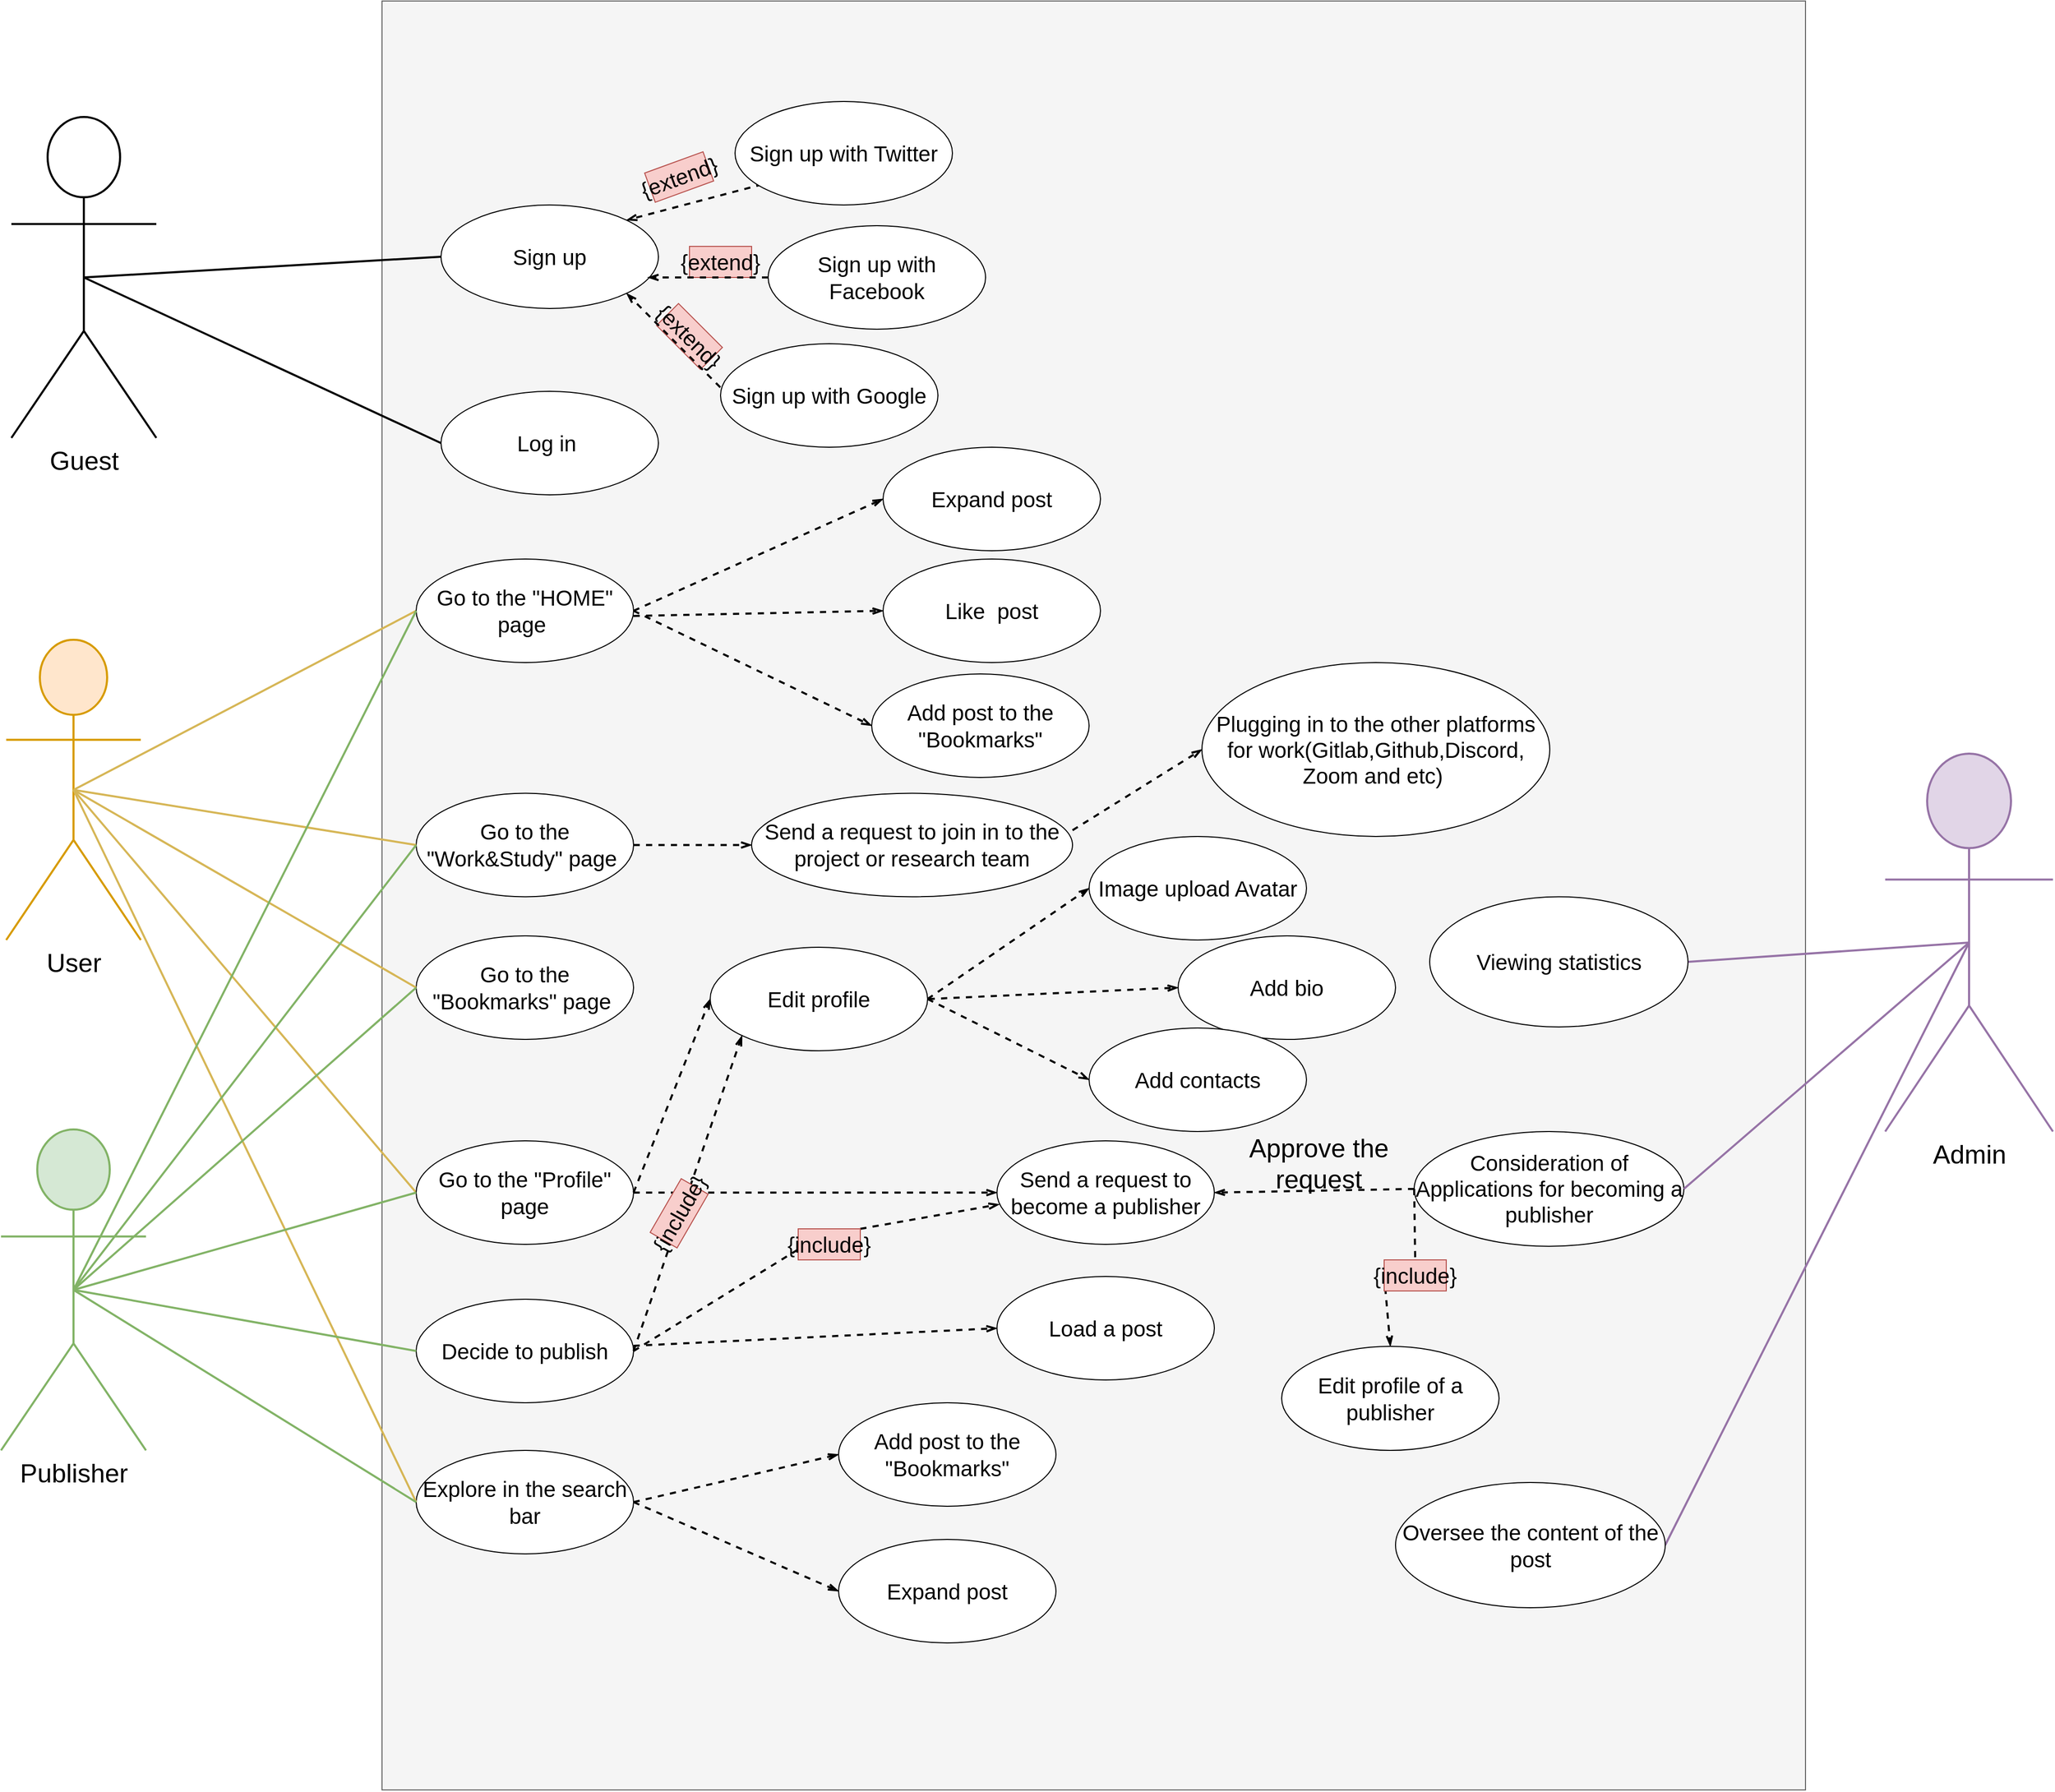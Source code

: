 <mxfile version="15.6.8" type="gitlab">
  <diagram id="sSSUooNmsP8sfFR26BnM" name="Page-1">
    <mxGraphModel dx="3830" dy="1078" grid="1" gridSize="11" guides="1" tooltips="1" connect="1" arrows="1" fold="1" page="1" pageScale="1" pageWidth="850" pageHeight="1100" math="0" shadow="0">
      <root>
        <mxCell id="0" />
        <mxCell id="1" parent="0" />
        <object label="User" User="1" USER="" id="bzA-kNj4SdmjWdbAsyWA-1">
          <mxCell style="shape=umlActor;verticalLabelPosition=bottom;verticalAlign=top;outlineConnect=0;align=center;html=1;strokeWidth=2;fontSize=25;fillColor=#ffe6cc;strokeColor=#d79b00;" vertex="1" parent="1">
            <mxGeometry x="-770" y="660" width="130" height="290" as="geometry" />
          </mxCell>
        </object>
        <mxCell id="bzA-kNj4SdmjWdbAsyWA-2" value="" style="rounded=0;whiteSpace=wrap;html=1;fillColor=#f5f5f5;fontColor=#333333;strokeColor=#666666;" vertex="1" parent="1">
          <mxGeometry x="-407" y="42.99" width="1375" height="1728.01" as="geometry" />
        </mxCell>
        <object label="Guest" User="" id="bzA-kNj4SdmjWdbAsyWA-3">
          <mxCell style="shape=umlActor;verticalLabelPosition=bottom;verticalAlign=top;html=1;outlineConnect=0;fontFamily=Helvetica;strokeWidth=2;fontSize=25;" vertex="1" parent="1">
            <mxGeometry x="-765" y="155" width="140" height="310" as="geometry" />
          </mxCell>
        </object>
        <mxCell id="bzA-kNj4SdmjWdbAsyWA-10" value="" style="endArrow=none;html=1;rounded=0;fontFamily=Helvetica;exitX=0.5;exitY=0.5;exitDx=0;exitDy=0;exitPerimeter=0;entryX=0;entryY=0.5;entryDx=0;entryDy=0;strokeWidth=2;" edge="1" parent="1" source="bzA-kNj4SdmjWdbAsyWA-3" target="bzA-kNj4SdmjWdbAsyWA-11">
          <mxGeometry width="50" height="50" relative="1" as="geometry">
            <mxPoint x="-40" y="370" as="sourcePoint" />
            <mxPoint x="-210" y="330" as="targetPoint" />
          </mxGeometry>
        </mxCell>
        <mxCell id="bzA-kNj4SdmjWdbAsyWA-11" value="&lt;span style=&quot;font-size: 21px&quot;&gt;Sign up&lt;/span&gt;" style="ellipse;whiteSpace=wrap;html=1;fontFamily=Helvetica;align=center;" vertex="1" parent="1">
          <mxGeometry x="-350" y="240" width="210" height="100" as="geometry" />
        </mxCell>
        <mxCell id="bzA-kNj4SdmjWdbAsyWA-17" value="" style="endArrow=openThin;html=1;rounded=0;fontFamily=Helvetica;fontSize=21;dashed=1;endFill=0;entryX=1;entryY=0;entryDx=0;entryDy=0;strokeWidth=2;exitX=0.36;exitY=0.083;exitDx=0;exitDy=0;exitPerimeter=0;labelPosition=left;verticalLabelPosition=top;align=right;verticalAlign=bottom;horizontal=1;spacingTop=0;fontStyle=0" edge="1" parent="1" source="bzA-kNj4SdmjWdbAsyWA-2" target="bzA-kNj4SdmjWdbAsyWA-11">
          <mxGeometry x="-0.222" y="-34" width="50" height="50" relative="1" as="geometry">
            <mxPoint x="20" y="440" as="sourcePoint" />
            <mxPoint x="29" y="300" as="targetPoint" />
            <mxPoint as="offset" />
          </mxGeometry>
        </mxCell>
        <mxCell id="bzA-kNj4SdmjWdbAsyWA-18" value="{extend}" style="text;html=1;strokeColor=#b85450;fillColor=#f8cecc;align=center;verticalAlign=middle;whiteSpace=wrap;rounded=0;fontFamily=Helvetica;fontSize=21;rotation=-20;" vertex="1" parent="1">
          <mxGeometry x="-150" y="198" width="60" height="30" as="geometry" />
        </mxCell>
        <mxCell id="bzA-kNj4SdmjWdbAsyWA-20" value="{extend}" style="text;html=1;strokeColor=#b85450;fillColor=#f8cecc;align=center;verticalAlign=middle;whiteSpace=wrap;rounded=0;fontFamily=Helvetica;fontSize=21;rotation=0;" vertex="1" parent="1">
          <mxGeometry x="-109.999" y="280.0" width="60" height="30" as="geometry" />
        </mxCell>
        <mxCell id="bzA-kNj4SdmjWdbAsyWA-23" value="{extend}" style="text;html=1;strokeColor=#b85450;fillColor=#f8cecc;align=center;verticalAlign=middle;whiteSpace=wrap;rounded=0;fontFamily=Helvetica;fontSize=21;rotation=45;" vertex="1" parent="1">
          <mxGeometry x="-139.999" y="352.0" width="60" height="30" as="geometry" />
        </mxCell>
        <mxCell id="bzA-kNj4SdmjWdbAsyWA-25" value="" style="endArrow=openThin;html=1;rounded=0;fontFamily=Helvetica;fontSize=21;dashed=1;endFill=0;strokeWidth=2;exitX=0;exitY=0.5;exitDx=0;exitDy=0;labelPosition=left;verticalLabelPosition=top;align=right;verticalAlign=bottom;horizontal=1;spacingTop=0;fontStyle=0;entryX=0.952;entryY=0.7;entryDx=0;entryDy=0;entryPerimeter=0;" edge="1" parent="1" source="bzA-kNj4SdmjWdbAsyWA-27" target="bzA-kNj4SdmjWdbAsyWA-11">
          <mxGeometry x="-0.222" y="-34" width="50" height="50" relative="1" as="geometry">
            <mxPoint x="-110" y="70" as="sourcePoint" />
            <mxPoint x="-180.954" y="114.175" as="targetPoint" />
            <mxPoint as="offset" />
          </mxGeometry>
        </mxCell>
        <mxCell id="bzA-kNj4SdmjWdbAsyWA-26" value="&lt;span style=&quot;font-size: 21px&quot;&gt;Sign up with Twitter&lt;/span&gt;" style="ellipse;whiteSpace=wrap;html=1;fontFamily=Helvetica;align=center;" vertex="1" parent="1">
          <mxGeometry x="-66" y="140" width="210" height="100" as="geometry" />
        </mxCell>
        <mxCell id="bzA-kNj4SdmjWdbAsyWA-27" value="&lt;span style=&quot;font-size: 21px&quot;&gt;Sign up with Facebook&lt;/span&gt;" style="ellipse;whiteSpace=wrap;html=1;fontFamily=Helvetica;align=center;" vertex="1" parent="1">
          <mxGeometry x="-34" y="260" width="210" height="100" as="geometry" />
        </mxCell>
        <mxCell id="bzA-kNj4SdmjWdbAsyWA-28" value="" style="endArrow=openThin;html=1;rounded=0;fontFamily=Helvetica;fontSize=21;dashed=1;endFill=0;entryX=0;entryY=0.5;entryDx=0;entryDy=0;strokeWidth=2;labelPosition=left;verticalLabelPosition=top;align=right;verticalAlign=bottom;horizontal=1;spacingTop=0;fontStyle=0;exitX=1;exitY=0.5;exitDx=0;exitDy=0;" edge="1" parent="1" source="bzA-kNj4SdmjWdbAsyWA-47" target="bzA-kNj4SdmjWdbAsyWA-49">
          <mxGeometry x="-0.222" y="-34" width="50" height="50" relative="1" as="geometry">
            <mxPoint x="-110" y="919.99" as="sourcePoint" />
            <mxPoint x="-210.33" y="890" as="targetPoint" />
            <mxPoint as="offset" />
            <Array as="points" />
          </mxGeometry>
        </mxCell>
        <mxCell id="bzA-kNj4SdmjWdbAsyWA-29" value="" style="endArrow=openThin;html=1;rounded=0;fontFamily=Helvetica;fontSize=21;dashed=1;endFill=0;strokeWidth=2;exitX=-0.001;exitY=0.422;exitDx=0;exitDy=0;exitPerimeter=0;labelPosition=left;verticalLabelPosition=top;align=right;verticalAlign=bottom;horizontal=1;spacingTop=0;fontStyle=0;entryX=1;entryY=1;entryDx=0;entryDy=0;" edge="1" parent="1" source="bzA-kNj4SdmjWdbAsyWA-30" target="bzA-kNj4SdmjWdbAsyWA-11">
          <mxGeometry x="-0.222" y="-34" width="50" height="50" relative="1" as="geometry">
            <mxPoint x="-110" y="60" as="sourcePoint" />
            <mxPoint x="-210.33" y="30.01" as="targetPoint" />
            <mxPoint as="offset" />
          </mxGeometry>
        </mxCell>
        <mxCell id="bzA-kNj4SdmjWdbAsyWA-30" value="&lt;span style=&quot;font-size: 21px&quot;&gt;Sign up with Google&lt;/span&gt;" style="ellipse;whiteSpace=wrap;html=1;fontFamily=Helvetica;align=center;" vertex="1" parent="1">
          <mxGeometry x="-80" y="374" width="210" height="100" as="geometry" />
        </mxCell>
        <mxCell id="bzA-kNj4SdmjWdbAsyWA-31" value="" style="endArrow=none;html=1;rounded=0;fontFamily=Helvetica;fontSize=21;strokeWidth=2;align=right;verticalAlign=bottom;exitX=0.5;exitY=0.5;exitDx=0;exitDy=0;exitPerimeter=0;entryX=0;entryY=0.5;entryDx=0;entryDy=0;" edge="1" parent="1" source="bzA-kNj4SdmjWdbAsyWA-3" target="bzA-kNj4SdmjWdbAsyWA-33">
          <mxGeometry width="50" height="50" relative="1" as="geometry">
            <mxPoint x="-470" y="470" as="sourcePoint" />
            <mxPoint x="-340" y="480" as="targetPoint" />
          </mxGeometry>
        </mxCell>
        <mxCell id="bzA-kNj4SdmjWdbAsyWA-33" value="&lt;span style=&quot;font-size: 21px&quot;&gt;Log in&amp;nbsp;&lt;/span&gt;" style="ellipse;whiteSpace=wrap;html=1;fontFamily=Helvetica;align=center;" vertex="1" parent="1">
          <mxGeometry x="-350" y="420" width="210" height="100" as="geometry" />
        </mxCell>
        <mxCell id="bzA-kNj4SdmjWdbAsyWA-34" value="" style="endArrow=none;html=1;rounded=0;fontFamily=Helvetica;fontSize=21;strokeWidth=2;align=right;verticalAlign=bottom;exitX=0.5;exitY=0.5;exitDx=0;exitDy=0;exitPerimeter=0;entryX=0;entryY=0.5;entryDx=0;entryDy=0;fillColor=#fff2cc;strokeColor=#d6b656;" edge="1" parent="1" source="bzA-kNj4SdmjWdbAsyWA-1" target="bzA-kNj4SdmjWdbAsyWA-36">
          <mxGeometry width="50" height="50" relative="1" as="geometry">
            <mxPoint x="-470" y="640" as="sourcePoint" />
            <mxPoint x="-420" y="590" as="targetPoint" />
          </mxGeometry>
        </mxCell>
        <mxCell id="bzA-kNj4SdmjWdbAsyWA-36" value="&lt;span style=&quot;font-size: 21px&quot;&gt;Go to the &quot;HOME&quot; page&amp;nbsp;&lt;/span&gt;" style="ellipse;whiteSpace=wrap;html=1;fontFamily=Helvetica;align=center;" vertex="1" parent="1">
          <mxGeometry x="-374" y="582" width="210" height="100" as="geometry" />
        </mxCell>
        <mxCell id="bzA-kNj4SdmjWdbAsyWA-37" value="" style="endArrow=openThin;html=1;rounded=0;fontFamily=Helvetica;fontSize=21;dashed=1;endFill=0;strokeWidth=2;exitX=1;exitY=0.5;exitDx=0;exitDy=0;labelPosition=left;verticalLabelPosition=top;align=right;verticalAlign=bottom;horizontal=1;spacingTop=0;fontStyle=0;entryX=0;entryY=0.5;entryDx=0;entryDy=0;" edge="1" parent="1" source="bzA-kNj4SdmjWdbAsyWA-36" target="bzA-kNj4SdmjWdbAsyWA-39">
          <mxGeometry x="-0.222" y="-34" width="50" height="50" relative="1" as="geometry">
            <mxPoint x="10.33" y="719.99" as="sourcePoint" />
            <mxPoint x="-60" y="665" as="targetPoint" />
            <mxPoint as="offset" />
          </mxGeometry>
        </mxCell>
        <mxCell id="bzA-kNj4SdmjWdbAsyWA-39" value="&lt;span style=&quot;font-size: 21px&quot;&gt;Add post to the &quot;Bookmarks&quot;&lt;/span&gt;" style="ellipse;whiteSpace=wrap;html=1;fontFamily=Helvetica;align=center;" vertex="1" parent="1">
          <mxGeometry x="66" y="693" width="210" height="100" as="geometry" />
        </mxCell>
        <mxCell id="bzA-kNj4SdmjWdbAsyWA-47" value="&lt;span style=&quot;font-size: 21px&quot;&gt;Go to the &quot;Work&amp;amp;Study&quot; page&amp;nbsp;&lt;/span&gt;" style="ellipse;whiteSpace=wrap;html=1;fontFamily=Helvetica;align=center;" vertex="1" parent="1">
          <mxGeometry x="-374" y="808.25" width="210" height="100" as="geometry" />
        </mxCell>
        <mxCell id="bzA-kNj4SdmjWdbAsyWA-48" value="" style="endArrow=none;html=1;rounded=0;fontFamily=Helvetica;fontSize=21;strokeWidth=2;align=right;verticalAlign=bottom;exitX=0.5;exitY=0.5;exitDx=0;exitDy=0;exitPerimeter=0;entryX=0;entryY=0.5;entryDx=0;entryDy=0;fillColor=#fff2cc;strokeColor=#d6b656;" edge="1" parent="1" source="bzA-kNj4SdmjWdbAsyWA-1" target="bzA-kNj4SdmjWdbAsyWA-47">
          <mxGeometry width="50" height="50" relative="1" as="geometry">
            <mxPoint x="-160" y="910" as="sourcePoint" />
            <mxPoint x="-110" y="860" as="targetPoint" />
          </mxGeometry>
        </mxCell>
        <mxCell id="bzA-kNj4SdmjWdbAsyWA-49" value="&lt;span style=&quot;font-size: 21px&quot;&gt;Send a request to join in to the project or research team&lt;/span&gt;" style="ellipse;whiteSpace=wrap;html=1;fontFamily=Helvetica;align=center;" vertex="1" parent="1">
          <mxGeometry x="-50" y="808.25" width="310" height="100" as="geometry" />
        </mxCell>
        <mxCell id="bzA-kNj4SdmjWdbAsyWA-51" value="&lt;span style=&quot;font-size: 21px&quot;&gt;Go to the &quot;Bookmarks&quot; page&amp;nbsp;&lt;/span&gt;" style="ellipse;whiteSpace=wrap;html=1;fontFamily=Helvetica;align=center;" vertex="1" parent="1">
          <mxGeometry x="-374" y="946" width="210" height="100" as="geometry" />
        </mxCell>
        <mxCell id="bzA-kNj4SdmjWdbAsyWA-52" value="" style="endArrow=none;html=1;rounded=0;fontFamily=Helvetica;fontSize=21;strokeWidth=2;align=right;verticalAlign=bottom;exitX=0.5;exitY=0.5;exitDx=0;exitDy=0;exitPerimeter=0;entryX=0;entryY=0.5;entryDx=0;entryDy=0;fillColor=#fff2cc;strokeColor=#d6b656;" edge="1" parent="1" source="bzA-kNj4SdmjWdbAsyWA-1" target="bzA-kNj4SdmjWdbAsyWA-51">
          <mxGeometry width="50" height="50" relative="1" as="geometry">
            <mxPoint x="-440" y="640" as="sourcePoint" />
            <mxPoint x="-390" y="590" as="targetPoint" />
          </mxGeometry>
        </mxCell>
        <mxCell id="bzA-kNj4SdmjWdbAsyWA-56" value="" style="endArrow=none;html=1;rounded=0;fontFamily=Helvetica;fontSize=21;strokeWidth=2;align=right;verticalAlign=bottom;exitX=0.5;exitY=0.5;exitDx=0;exitDy=0;exitPerimeter=0;entryX=0;entryY=0.5;entryDx=0;entryDy=0;fillColor=#fff2cc;strokeColor=#d6b656;" edge="1" parent="1" source="bzA-kNj4SdmjWdbAsyWA-1" target="bzA-kNj4SdmjWdbAsyWA-57">
          <mxGeometry width="50" height="50" relative="1" as="geometry">
            <mxPoint x="-270" y="950" as="sourcePoint" />
            <mxPoint x="-220" y="900" as="targetPoint" />
          </mxGeometry>
        </mxCell>
        <mxCell id="bzA-kNj4SdmjWdbAsyWA-57" value="&lt;span style=&quot;font-size: 21px&quot;&gt;Go to the &quot;Profile&quot; page&lt;/span&gt;" style="ellipse;whiteSpace=wrap;html=1;fontFamily=Helvetica;align=center;" vertex="1" parent="1">
          <mxGeometry x="-374" y="1144" width="210" height="100" as="geometry" />
        </mxCell>
        <mxCell id="bzA-kNj4SdmjWdbAsyWA-58" style="edgeStyle=orthogonalEdgeStyle;rounded=0;orthogonalLoop=1;jettySize=auto;html=1;exitX=0.5;exitY=1;exitDx=0;exitDy=0;fontFamily=Helvetica;fontSize=21;endArrow=openThin;endFill=0;strokeWidth=2;align=right;verticalAlign=bottom;" edge="1" parent="1" source="bzA-kNj4SdmjWdbAsyWA-57" target="bzA-kNj4SdmjWdbAsyWA-57">
          <mxGeometry relative="1" as="geometry" />
        </mxCell>
        <object label="Admin" User="" id="bzA-kNj4SdmjWdbAsyWA-60">
          <mxCell style="shape=umlActor;verticalLabelPosition=bottom;verticalAlign=top;html=1;outlineConnect=0;fontFamily=Helvetica;strokeWidth=2;fontSize=25;fillColor=#e1d5e7;strokeColor=#9673a6;" vertex="1" parent="1">
            <mxGeometry x="1045" y="770" width="162" height="365" as="geometry" />
          </mxCell>
        </object>
        <object label="Publisher" User="" id="bzA-kNj4SdmjWdbAsyWA-62">
          <mxCell style="shape=umlActor;verticalLabelPosition=bottom;verticalAlign=top;html=1;outlineConnect=0;fontFamily=Helvetica;strokeWidth=2;fontSize=25;fillColor=#d5e8d4;strokeColor=#82b366;" vertex="1" parent="1">
            <mxGeometry x="-775" y="1133" width="140" height="310" as="geometry" />
          </mxCell>
        </object>
        <mxCell id="bzA-kNj4SdmjWdbAsyWA-65" value="&lt;span style=&quot;font-size: 21px&quot;&gt;Send a request to become a publisher&lt;/span&gt;" style="ellipse;whiteSpace=wrap;html=1;fontFamily=Helvetica;align=center;" vertex="1" parent="1">
          <mxGeometry x="187" y="1144" width="210" height="100" as="geometry" />
        </mxCell>
        <mxCell id="bzA-kNj4SdmjWdbAsyWA-66" value="&lt;span style=&quot;font-size: 21px&quot;&gt;Edit profile&lt;/span&gt;" style="ellipse;whiteSpace=wrap;html=1;fontFamily=Helvetica;align=center;" vertex="1" parent="1">
          <mxGeometry x="-90" y="957" width="210" height="100" as="geometry" />
        </mxCell>
        <mxCell id="bzA-kNj4SdmjWdbAsyWA-67" value="" style="endArrow=openThin;html=1;rounded=0;fontFamily=Helvetica;fontSize=21;dashed=1;endFill=0;entryX=0;entryY=0.5;entryDx=0;entryDy=0;strokeWidth=2;labelPosition=left;verticalLabelPosition=top;align=right;verticalAlign=bottom;horizontal=1;spacingTop=0;fontStyle=0;exitX=1;exitY=0.5;exitDx=0;exitDy=0;startArrow=none;" edge="1" parent="1" source="bzA-kNj4SdmjWdbAsyWA-57" target="bzA-kNj4SdmjWdbAsyWA-65">
          <mxGeometry x="-0.222" y="-34" width="50" height="50" relative="1" as="geometry">
            <mxPoint x="-150" y="1116" as="sourcePoint" />
            <mxPoint x="-50" y="1116" as="targetPoint" />
            <mxPoint as="offset" />
            <Array as="points" />
          </mxGeometry>
        </mxCell>
        <mxCell id="bzA-kNj4SdmjWdbAsyWA-69" value="" style="endArrow=openThin;html=1;rounded=0;fontFamily=Helvetica;fontSize=21;dashed=1;endFill=0;entryX=0;entryY=0.5;entryDx=0;entryDy=0;strokeWidth=2;labelPosition=left;verticalLabelPosition=top;align=right;verticalAlign=bottom;horizontal=1;spacingTop=0;fontStyle=0;exitX=1;exitY=0.5;exitDx=0;exitDy=0;" edge="1" parent="1" source="bzA-kNj4SdmjWdbAsyWA-57" target="bzA-kNj4SdmjWdbAsyWA-66">
          <mxGeometry x="-0.222" y="-34" width="50" height="50" relative="1" as="geometry">
            <mxPoint x="-150" y="1056" as="sourcePoint" />
            <mxPoint x="-33" y="1057" as="targetPoint" />
            <mxPoint as="offset" />
            <Array as="points" />
          </mxGeometry>
        </mxCell>
        <mxCell id="bzA-kNj4SdmjWdbAsyWA-75" value="&lt;span style=&quot;font-size: 21px&quot;&gt;Explore in the search bar&lt;/span&gt;" style="ellipse;whiteSpace=wrap;html=1;fontFamily=Helvetica;align=center;" vertex="1" parent="1">
          <mxGeometry x="-374" y="1443" width="210" height="100" as="geometry" />
        </mxCell>
        <mxCell id="bzA-kNj4SdmjWdbAsyWA-76" value="" style="endArrow=none;html=1;rounded=0;fontFamily=Helvetica;fontSize=25;strokeWidth=2;align=right;verticalAlign=bottom;entryX=0.5;entryY=0.5;entryDx=0;entryDy=0;entryPerimeter=0;exitX=0;exitY=0.5;exitDx=0;exitDy=0;fillColor=#fff2cc;strokeColor=#d6b656;" edge="1" parent="1" source="bzA-kNj4SdmjWdbAsyWA-75" target="bzA-kNj4SdmjWdbAsyWA-1">
          <mxGeometry width="50" height="50" relative="1" as="geometry">
            <mxPoint x="11" y="1095" as="sourcePoint" />
            <mxPoint x="61" y="1045" as="targetPoint" />
          </mxGeometry>
        </mxCell>
        <mxCell id="bzA-kNj4SdmjWdbAsyWA-79" value="" style="endArrow=openThin;html=1;rounded=0;fontFamily=Helvetica;fontSize=21;dashed=1;endFill=0;strokeWidth=2;labelPosition=left;verticalLabelPosition=top;align=right;verticalAlign=bottom;horizontal=1;spacingTop=0;fontStyle=0;entryX=0;entryY=0.5;entryDx=0;entryDy=0;exitX=1;exitY=0.5;exitDx=0;exitDy=0;" edge="1" parent="1" source="bzA-kNj4SdmjWdbAsyWA-75" target="bzA-kNj4SdmjWdbAsyWA-80">
          <mxGeometry x="-0.222" y="-34" width="50" height="50" relative="1" as="geometry">
            <mxPoint x="-110" y="1264" as="sourcePoint" />
            <mxPoint x="-59.246" y="1198.995" as="targetPoint" />
            <mxPoint as="offset" />
          </mxGeometry>
        </mxCell>
        <mxCell id="bzA-kNj4SdmjWdbAsyWA-80" value="&lt;span style=&quot;font-size: 21px&quot;&gt;Add post to the &quot;Bookmarks&quot;&lt;/span&gt;" style="ellipse;whiteSpace=wrap;html=1;fontFamily=Helvetica;align=center;" vertex="1" parent="1">
          <mxGeometry x="34" y="1397" width="210" height="100" as="geometry" />
        </mxCell>
        <mxCell id="bzA-kNj4SdmjWdbAsyWA-84" value="" style="endArrow=openThin;html=1;rounded=0;fontFamily=Helvetica;fontSize=21;dashed=1;endFill=0;strokeWidth=2;exitX=1;exitY=0.5;exitDx=0;exitDy=0;labelPosition=left;verticalLabelPosition=top;align=right;verticalAlign=bottom;horizontal=1;spacingTop=0;fontStyle=0;entryX=0;entryY=0.5;entryDx=0;entryDy=0;" edge="1" parent="1" source="bzA-kNj4SdmjWdbAsyWA-75" target="bzA-kNj4SdmjWdbAsyWA-133">
          <mxGeometry x="-0.222" y="-34" width="50" height="50" relative="1" as="geometry">
            <mxPoint x="-150" y="1334.64" as="sourcePoint" />
            <mxPoint x="26.0" y="1579" as="targetPoint" />
            <mxPoint as="offset" />
          </mxGeometry>
        </mxCell>
        <mxCell id="bzA-kNj4SdmjWdbAsyWA-89" value="" style="endArrow=none;html=1;rounded=0;fontFamily=Helvetica;fontSize=25;strokeWidth=2;align=right;verticalAlign=bottom;exitX=0.5;exitY=0.5;exitDx=0;exitDy=0;exitPerimeter=0;entryX=0;entryY=0.5;entryDx=0;entryDy=0;fillColor=#d5e8d4;strokeColor=#82b366;" edge="1" parent="1" source="bzA-kNj4SdmjWdbAsyWA-62" target="bzA-kNj4SdmjWdbAsyWA-36">
          <mxGeometry width="50" height="50" relative="1" as="geometry">
            <mxPoint x="440" y="1029" as="sourcePoint" />
            <mxPoint x="490" y="979" as="targetPoint" />
          </mxGeometry>
        </mxCell>
        <mxCell id="bzA-kNj4SdmjWdbAsyWA-90" value="" style="endArrow=none;html=1;rounded=0;fontFamily=Helvetica;fontSize=25;strokeWidth=2;align=right;verticalAlign=bottom;exitX=0.5;exitY=0.5;exitDx=0;exitDy=0;exitPerimeter=0;entryX=0;entryY=0.5;entryDx=0;entryDy=0;fillColor=#d5e8d4;strokeColor=#82b366;" edge="1" parent="1" source="bzA-kNj4SdmjWdbAsyWA-62" target="bzA-kNj4SdmjWdbAsyWA-47">
          <mxGeometry width="50" height="50" relative="1" as="geometry">
            <mxPoint x="440" y="1029" as="sourcePoint" />
            <mxPoint x="490" y="979" as="targetPoint" />
          </mxGeometry>
        </mxCell>
        <mxCell id="bzA-kNj4SdmjWdbAsyWA-91" value="" style="endArrow=none;html=1;rounded=0;fontFamily=Helvetica;fontSize=25;strokeWidth=2;align=right;verticalAlign=bottom;exitX=0.5;exitY=0.5;exitDx=0;exitDy=0;exitPerimeter=0;entryX=0;entryY=0.5;entryDx=0;entryDy=0;fillColor=#d5e8d4;strokeColor=#82b366;" edge="1" parent="1" source="bzA-kNj4SdmjWdbAsyWA-62" target="bzA-kNj4SdmjWdbAsyWA-51">
          <mxGeometry width="50" height="50" relative="1" as="geometry">
            <mxPoint x="440" y="1029" as="sourcePoint" />
            <mxPoint x="490" y="979" as="targetPoint" />
          </mxGeometry>
        </mxCell>
        <mxCell id="bzA-kNj4SdmjWdbAsyWA-92" value="" style="endArrow=none;html=1;rounded=0;fontFamily=Helvetica;fontSize=25;strokeWidth=2;align=right;verticalAlign=bottom;exitX=0.5;exitY=0.5;exitDx=0;exitDy=0;exitPerimeter=0;entryX=0;entryY=0.5;entryDx=0;entryDy=0;fillColor=#d5e8d4;strokeColor=#82b366;" edge="1" parent="1" source="bzA-kNj4SdmjWdbAsyWA-62" target="bzA-kNj4SdmjWdbAsyWA-57">
          <mxGeometry width="50" height="50" relative="1" as="geometry">
            <mxPoint x="440" y="1029" as="sourcePoint" />
            <mxPoint x="490" y="979" as="targetPoint" />
          </mxGeometry>
        </mxCell>
        <mxCell id="bzA-kNj4SdmjWdbAsyWA-93" value="" style="endArrow=none;html=1;rounded=0;fontFamily=Helvetica;fontSize=25;strokeWidth=2;align=right;verticalAlign=bottom;exitX=0.5;exitY=0.5;exitDx=0;exitDy=0;exitPerimeter=0;entryX=0;entryY=0.5;entryDx=0;entryDy=0;fillColor=#d5e8d4;strokeColor=#82b366;" edge="1" parent="1" source="bzA-kNj4SdmjWdbAsyWA-62" target="bzA-kNj4SdmjWdbAsyWA-75">
          <mxGeometry width="50" height="50" relative="1" as="geometry">
            <mxPoint x="440" y="1029" as="sourcePoint" />
            <mxPoint x="490" y="979" as="targetPoint" />
          </mxGeometry>
        </mxCell>
        <mxCell id="bzA-kNj4SdmjWdbAsyWA-94" value="" style="endArrow=openThin;html=1;rounded=0;fontFamily=Helvetica;fontSize=21;dashed=1;endFill=0;entryX=1;entryY=0.5;entryDx=0;entryDy=0;strokeWidth=2;labelPosition=left;verticalLabelPosition=top;align=right;verticalAlign=bottom;horizontal=1;spacingTop=0;fontStyle=0;exitX=0;exitY=0.5;exitDx=0;exitDy=0;" edge="1" parent="1" source="bzA-kNj4SdmjWdbAsyWA-96" target="bzA-kNj4SdmjWdbAsyWA-65">
          <mxGeometry x="-0.222" y="-34" width="50" height="50" relative="1" as="geometry">
            <mxPoint x="495" y="979.5" as="sourcePoint" />
            <mxPoint x="623" y="980.5" as="targetPoint" />
            <mxPoint as="offset" />
            <Array as="points" />
          </mxGeometry>
        </mxCell>
        <mxCell id="bzA-kNj4SdmjWdbAsyWA-96" value="&lt;span style=&quot;font-size: 21px&quot;&gt;Consideration of Applications for becoming a publisher&lt;/span&gt;" style="ellipse;whiteSpace=wrap;html=1;fontFamily=Helvetica;align=center;" vertex="1" parent="1">
          <mxGeometry x="590" y="1135" width="260.5" height="110.88" as="geometry" />
        </mxCell>
        <mxCell id="bzA-kNj4SdmjWdbAsyWA-97" value="Approve the request" style="text;html=1;strokeColor=none;fillColor=none;align=center;verticalAlign=middle;whiteSpace=wrap;rounded=0;fontFamily=Helvetica;fontSize=25;rotation=0;" vertex="1" parent="1">
          <mxGeometry x="391" y="1144" width="214" height="41" as="geometry" />
        </mxCell>
        <mxCell id="bzA-kNj4SdmjWdbAsyWA-98" value="&lt;span style=&quot;font-size: 21px&quot;&gt;Decide to publish&lt;/span&gt;" style="ellipse;whiteSpace=wrap;html=1;fontFamily=Helvetica;align=center;" vertex="1" parent="1">
          <mxGeometry x="-374" y="1297" width="210" height="100" as="geometry" />
        </mxCell>
        <mxCell id="bzA-kNj4SdmjWdbAsyWA-99" value="" style="endArrow=none;html=1;rounded=0;fontFamily=Helvetica;fontSize=13;strokeWidth=2;align=right;verticalAlign=bottom;exitX=0.5;exitY=0.5;exitDx=0;exitDy=0;exitPerimeter=0;entryX=0;entryY=0.5;entryDx=0;entryDy=0;fillColor=#d5e8d4;strokeColor=#82b366;" edge="1" parent="1" source="bzA-kNj4SdmjWdbAsyWA-62" target="bzA-kNj4SdmjWdbAsyWA-98">
          <mxGeometry width="50" height="50" relative="1" as="geometry">
            <mxPoint x="-231" y="1260" as="sourcePoint" />
            <mxPoint x="-181" y="1210" as="targetPoint" />
          </mxGeometry>
        </mxCell>
        <mxCell id="bzA-kNj4SdmjWdbAsyWA-100" value="" style="endArrow=openThin;html=1;rounded=0;fontFamily=Helvetica;fontSize=21;dashed=1;endFill=0;strokeWidth=2;exitX=1;exitY=0;exitDx=0;exitDy=0;labelPosition=left;verticalLabelPosition=top;align=right;verticalAlign=bottom;horizontal=1;spacingTop=0;fontStyle=0;startArrow=none;entryX=0.01;entryY=0.614;entryDx=0;entryDy=0;entryPerimeter=0;" edge="1" parent="1" source="bzA-kNj4SdmjWdbAsyWA-103" target="bzA-kNj4SdmjWdbAsyWA-65">
          <mxGeometry x="-0.222" y="-34" width="50" height="50" relative="1" as="geometry">
            <mxPoint x="-360.0" y="1324" as="sourcePoint" />
            <mxPoint x="-33" y="1122" as="targetPoint" />
            <mxPoint as="offset" />
          </mxGeometry>
        </mxCell>
        <mxCell id="bzA-kNj4SdmjWdbAsyWA-103" value="{include}" style="text;html=1;strokeColor=#b85450;fillColor=#f8cecc;align=center;verticalAlign=middle;whiteSpace=wrap;rounded=0;fontFamily=Helvetica;fontSize=21;rotation=0;" vertex="1" parent="1">
          <mxGeometry x="-5" y="1229" width="60" height="30" as="geometry" />
        </mxCell>
        <mxCell id="bzA-kNj4SdmjWdbAsyWA-104" value="" style="endArrow=none;html=1;rounded=0;fontFamily=Helvetica;fontSize=21;dashed=1;endFill=0;strokeWidth=2;exitX=1;exitY=0.5;exitDx=0;exitDy=0;labelPosition=left;verticalLabelPosition=top;align=right;verticalAlign=bottom;horizontal=1;spacingTop=0;fontStyle=0;entryX=0;entryY=0.663;entryDx=0;entryDy=0;entryPerimeter=0;" edge="1" parent="1" source="bzA-kNj4SdmjWdbAsyWA-98" target="bzA-kNj4SdmjWdbAsyWA-103">
          <mxGeometry x="-0.222" y="-34" width="50" height="50" relative="1" as="geometry">
            <mxPoint x="-360.0" y="1425" as="sourcePoint" />
            <mxPoint x="-360.0" y="1328.89" as="targetPoint" />
            <mxPoint as="offset" />
          </mxGeometry>
        </mxCell>
        <mxCell id="bzA-kNj4SdmjWdbAsyWA-110" value="" style="endArrow=openThin;html=1;rounded=0;fontFamily=Helvetica;fontSize=21;dashed=1;endFill=0;strokeWidth=2;labelPosition=left;verticalLabelPosition=top;align=right;verticalAlign=bottom;horizontal=1;spacingTop=0;fontStyle=0;exitX=1;exitY=0.5;exitDx=0;exitDy=0;entryX=0;entryY=0.5;entryDx=0;entryDy=0;" edge="1" parent="1" target="bzA-kNj4SdmjWdbAsyWA-112">
          <mxGeometry x="-0.222" y="-34" width="50" height="50" relative="1" as="geometry">
            <mxPoint x="260" y="844" as="sourcePoint" />
            <mxPoint x="360" y="844" as="targetPoint" />
            <mxPoint as="offset" />
            <Array as="points" />
          </mxGeometry>
        </mxCell>
        <mxCell id="bzA-kNj4SdmjWdbAsyWA-112" value="&lt;span style=&quot;font-size: 21px&quot;&gt;Plugging in to the other platforms for work(Gitlab,Github,Discord, Zoom and etc)&amp;nbsp;&lt;/span&gt;" style="ellipse;whiteSpace=wrap;html=1;fontFamily=Helvetica;align=center;" vertex="1" parent="1">
          <mxGeometry x="385" y="682" width="336" height="168" as="geometry" />
        </mxCell>
        <mxCell id="bzA-kNj4SdmjWdbAsyWA-114" value="" style="endArrow=none;html=1;rounded=0;fontFamily=Helvetica;fontSize=13;strokeWidth=2;align=right;verticalAlign=bottom;entryX=0.5;entryY=0.5;entryDx=0;entryDy=0;entryPerimeter=0;exitX=1;exitY=0.5;exitDx=0;exitDy=0;fillColor=#e1d5e7;strokeColor=#9673a6;" edge="1" parent="1" source="bzA-kNj4SdmjWdbAsyWA-96" target="bzA-kNj4SdmjWdbAsyWA-60">
          <mxGeometry width="50" height="50" relative="1" as="geometry">
            <mxPoint x="165" y="974" as="sourcePoint" />
            <mxPoint x="215" y="924" as="targetPoint" />
          </mxGeometry>
        </mxCell>
        <mxCell id="bzA-kNj4SdmjWdbAsyWA-116" value="&lt;span style=&quot;font-size: 21px&quot;&gt;Image upload Avatar&lt;/span&gt;" style="ellipse;whiteSpace=wrap;html=1;fontFamily=Helvetica;align=center;" vertex="1" parent="1">
          <mxGeometry x="276" y="850" width="210" height="100" as="geometry" />
        </mxCell>
        <mxCell id="bzA-kNj4SdmjWdbAsyWA-117" value="&lt;span style=&quot;font-size: 21px&quot;&gt;Add bio&lt;/span&gt;" style="ellipse;whiteSpace=wrap;html=1;fontFamily=Helvetica;align=center;" vertex="1" parent="1">
          <mxGeometry x="362" y="946" width="210" height="100" as="geometry" />
        </mxCell>
        <mxCell id="bzA-kNj4SdmjWdbAsyWA-119" value="" style="endArrow=openThin;html=1;rounded=0;fontFamily=Helvetica;fontSize=21;dashed=1;endFill=0;entryX=0;entryY=0.5;entryDx=0;entryDy=0;strokeWidth=2;labelPosition=left;verticalLabelPosition=top;align=right;verticalAlign=bottom;horizontal=1;spacingTop=0;fontStyle=0;exitX=1;exitY=0.5;exitDx=0;exitDy=0;" edge="1" parent="1" source="bzA-kNj4SdmjWdbAsyWA-66" target="bzA-kNj4SdmjWdbAsyWA-116">
          <mxGeometry x="-0.222" y="-34" width="50" height="50" relative="1" as="geometry">
            <mxPoint x="188" y="990" as="sourcePoint" />
            <mxPoint x="316" y="858" as="targetPoint" />
            <mxPoint as="offset" />
            <Array as="points" />
          </mxGeometry>
        </mxCell>
        <mxCell id="bzA-kNj4SdmjWdbAsyWA-121" value="" style="endArrow=openThin;html=1;rounded=0;fontFamily=Helvetica;fontSize=21;dashed=1;endFill=0;strokeWidth=2;labelPosition=left;verticalLabelPosition=top;align=right;verticalAlign=bottom;horizontal=1;spacingTop=0;fontStyle=0;exitX=1;exitY=0.5;exitDx=0;exitDy=0;entryX=0;entryY=1;entryDx=0;entryDy=0;" edge="1" parent="1" source="bzA-kNj4SdmjWdbAsyWA-98" target="bzA-kNj4SdmjWdbAsyWA-66">
          <mxGeometry x="-0.222" y="-34" width="50" height="50" relative="1" as="geometry">
            <mxPoint x="-149" y="1276" as="sourcePoint" />
            <mxPoint x="-20" y="990" as="targetPoint" />
            <mxPoint as="offset" />
          </mxGeometry>
        </mxCell>
        <mxCell id="bzA-kNj4SdmjWdbAsyWA-122" value="{include}" style="text;html=1;strokeColor=#b85450;fillColor=#f8cecc;align=center;verticalAlign=middle;whiteSpace=wrap;rounded=0;fontFamily=Helvetica;fontSize=21;rotation=-60;" vertex="1" parent="1">
          <mxGeometry x="-150" y="1199" width="60" height="30" as="geometry" />
        </mxCell>
        <mxCell id="bzA-kNj4SdmjWdbAsyWA-125" value="&lt;span style=&quot;font-size: 21px&quot;&gt;Load a post&lt;/span&gt;" style="ellipse;whiteSpace=wrap;html=1;fontFamily=Helvetica;align=center;" vertex="1" parent="1">
          <mxGeometry x="187" y="1275" width="210" height="100" as="geometry" />
        </mxCell>
        <mxCell id="bzA-kNj4SdmjWdbAsyWA-126" value="" style="endArrow=openThin;html=1;rounded=0;fontFamily=Helvetica;fontSize=21;dashed=1;endFill=0;strokeWidth=2;labelPosition=left;verticalLabelPosition=top;align=right;verticalAlign=bottom;horizontal=1;spacingTop=0;fontStyle=0;entryX=0;entryY=0.5;entryDx=0;entryDy=0;" edge="1" parent="1" target="bzA-kNj4SdmjWdbAsyWA-125">
          <mxGeometry x="-0.222" y="-34" width="50" height="50" relative="1" as="geometry">
            <mxPoint x="-164" y="1342" as="sourcePoint" />
            <mxPoint x="-22.0" y="1275" as="targetPoint" />
            <mxPoint as="offset" />
          </mxGeometry>
        </mxCell>
        <mxCell id="bzA-kNj4SdmjWdbAsyWA-129" value="" style="endArrow=openThin;html=1;rounded=0;fontFamily=Helvetica;fontSize=21;dashed=1;endFill=0;entryX=0;entryY=0.5;entryDx=0;entryDy=0;strokeWidth=2;labelPosition=left;verticalLabelPosition=top;align=right;verticalAlign=bottom;horizontal=1;spacingTop=0;fontStyle=0;" edge="1" parent="1" target="bzA-kNj4SdmjWdbAsyWA-117">
          <mxGeometry x="-0.222" y="-34" width="50" height="50" relative="1" as="geometry">
            <mxPoint x="121" y="1007" as="sourcePoint" />
            <mxPoint x="307" y="990.0" as="targetPoint" />
            <mxPoint as="offset" />
            <Array as="points" />
          </mxGeometry>
        </mxCell>
        <mxCell id="bzA-kNj4SdmjWdbAsyWA-131" value="&lt;span style=&quot;font-size: 21px&quot;&gt;Expand post&lt;/span&gt;" style="ellipse;whiteSpace=wrap;html=1;fontFamily=Helvetica;align=center;" vertex="1" parent="1">
          <mxGeometry x="77" y="474" width="210" height="100" as="geometry" />
        </mxCell>
        <mxCell id="bzA-kNj4SdmjWdbAsyWA-132" value="" style="endArrow=openThin;html=1;rounded=0;fontFamily=Helvetica;fontSize=21;dashed=1;endFill=0;strokeWidth=2;exitX=1;exitY=0.5;exitDx=0;exitDy=0;labelPosition=left;verticalLabelPosition=top;align=right;verticalAlign=bottom;horizontal=1;spacingTop=0;fontStyle=0;entryX=0;entryY=0.5;entryDx=0;entryDy=0;" edge="1" parent="1" source="bzA-kNj4SdmjWdbAsyWA-36" target="bzA-kNj4SdmjWdbAsyWA-131">
          <mxGeometry x="-0.222" y="-34" width="50" height="50" relative="1" as="geometry">
            <mxPoint x="-140" y="750" as="sourcePoint" />
            <mxPoint x="-26.0" y="727" as="targetPoint" />
            <mxPoint as="offset" />
          </mxGeometry>
        </mxCell>
        <mxCell id="bzA-kNj4SdmjWdbAsyWA-133" value="&lt;span style=&quot;font-size: 21px&quot;&gt;Expand post&lt;/span&gt;" style="ellipse;whiteSpace=wrap;html=1;fontFamily=Helvetica;align=center;" vertex="1" parent="1">
          <mxGeometry x="34" y="1529" width="210" height="100" as="geometry" />
        </mxCell>
        <mxCell id="bzA-kNj4SdmjWdbAsyWA-134" value="&lt;span style=&quot;font-size: 21px&quot;&gt;Like&amp;nbsp; post&lt;/span&gt;" style="ellipse;whiteSpace=wrap;html=1;fontFamily=Helvetica;align=center;" vertex="1" parent="1">
          <mxGeometry x="77" y="582" width="210" height="100" as="geometry" />
        </mxCell>
        <mxCell id="bzA-kNj4SdmjWdbAsyWA-135" value="" style="endArrow=openThin;html=1;rounded=0;fontFamily=Helvetica;fontSize=21;dashed=1;endFill=0;strokeWidth=2;exitX=1;exitY=0.5;exitDx=0;exitDy=0;labelPosition=left;verticalLabelPosition=top;align=right;verticalAlign=bottom;horizontal=1;spacingTop=0;fontStyle=0;entryX=0;entryY=0.5;entryDx=0;entryDy=0;" edge="1" parent="1" target="bzA-kNj4SdmjWdbAsyWA-134">
          <mxGeometry x="-0.222" y="-34" width="50" height="50" relative="1" as="geometry">
            <mxPoint x="-164" y="637" as="sourcePoint" />
            <mxPoint x="77.0" y="520" as="targetPoint" />
            <mxPoint as="offset" />
          </mxGeometry>
        </mxCell>
        <mxCell id="bzA-kNj4SdmjWdbAsyWA-136" value="" style="endArrow=none;html=1;rounded=0;fontFamily=Helvetica;fontSize=13;strokeWidth=2;align=right;verticalAlign=bottom;entryX=0.5;entryY=0.5;entryDx=0;entryDy=0;entryPerimeter=0;exitX=1;exitY=0.5;exitDx=0;exitDy=0;fillColor=#e1d5e7;strokeColor=#9673a6;" edge="1" parent="1" source="bzA-kNj4SdmjWdbAsyWA-140" target="bzA-kNj4SdmjWdbAsyWA-60">
          <mxGeometry width="50" height="50" relative="1" as="geometry">
            <mxPoint x="804.0" y="1000.25" as="sourcePoint" />
            <mxPoint x="1334.0" y="564.75" as="targetPoint" />
          </mxGeometry>
        </mxCell>
        <mxCell id="bzA-kNj4SdmjWdbAsyWA-140" value="&lt;span style=&quot;font-size: 21px&quot;&gt;Viewing statistics&lt;/span&gt;" style="ellipse;whiteSpace=wrap;html=1;fontFamily=Helvetica;align=center;" vertex="1" parent="1">
          <mxGeometry x="605" y="908.25" width="249.5" height="125.75" as="geometry" />
        </mxCell>
        <mxCell id="bzA-kNj4SdmjWdbAsyWA-142" value="" style="endArrow=none;html=1;rounded=0;fontFamily=Helvetica;fontSize=13;strokeWidth=2;align=right;verticalAlign=bottom;entryX=0.5;entryY=0.5;entryDx=0;entryDy=0;entryPerimeter=0;exitX=1;exitY=0.5;exitDx=0;exitDy=0;fillColor=#e1d5e7;strokeColor=#9673a6;" edge="1" parent="1" source="bzA-kNj4SdmjWdbAsyWA-143" target="bzA-kNj4SdmjWdbAsyWA-60">
          <mxGeometry width="50" height="50" relative="1" as="geometry">
            <mxPoint x="946" y="1050" as="sourcePoint" />
            <mxPoint x="996" y="1000" as="targetPoint" />
          </mxGeometry>
        </mxCell>
        <mxCell id="bzA-kNj4SdmjWdbAsyWA-143" value="&lt;span style=&quot;font-size: 21px&quot;&gt;Oversee the content of the post&lt;/span&gt;" style="ellipse;whiteSpace=wrap;html=1;fontFamily=Helvetica;align=center;" vertex="1" parent="1">
          <mxGeometry x="572" y="1474" width="260.5" height="121" as="geometry" />
        </mxCell>
        <mxCell id="bzA-kNj4SdmjWdbAsyWA-147" value="" style="endArrow=openThin;html=1;rounded=0;fontFamily=Helvetica;fontSize=21;dashed=1;endFill=0;entryX=0.5;entryY=0;entryDx=0;entryDy=0;strokeWidth=2;labelPosition=left;verticalLabelPosition=top;align=right;verticalAlign=bottom;horizontal=1;spacingTop=0;fontStyle=0;exitX=0;exitY=0.5;exitDx=0;exitDy=0;startArrow=none;" edge="1" parent="1" source="bzA-kNj4SdmjWdbAsyWA-149" target="bzA-kNj4SdmjWdbAsyWA-148">
          <mxGeometry x="-0.222" y="-34" width="50" height="50" relative="1" as="geometry">
            <mxPoint x="594" y="1227.25" as="sourcePoint" />
            <mxPoint x="397.0" y="1227" as="targetPoint" />
            <mxPoint as="offset" />
            <Array as="points" />
          </mxGeometry>
        </mxCell>
        <mxCell id="bzA-kNj4SdmjWdbAsyWA-148" value="&lt;span style=&quot;font-size: 21px&quot;&gt;Edit profile of a publisher&lt;/span&gt;" style="ellipse;whiteSpace=wrap;html=1;fontFamily=Helvetica;align=center;" vertex="1" parent="1">
          <mxGeometry x="462" y="1342.5" width="210" height="100.5" as="geometry" />
        </mxCell>
        <mxCell id="bzA-kNj4SdmjWdbAsyWA-149" value="{include}" style="text;html=1;strokeColor=#b85450;fillColor=#f8cecc;align=center;verticalAlign=middle;whiteSpace=wrap;rounded=0;fontFamily=Helvetica;fontSize=21;rotation=0;" vertex="1" parent="1">
          <mxGeometry x="561" y="1259" width="60" height="30" as="geometry" />
        </mxCell>
        <mxCell id="bzA-kNj4SdmjWdbAsyWA-150" value="" style="endArrow=none;html=1;rounded=0;fontFamily=Helvetica;fontSize=21;dashed=1;endFill=0;entryX=0.5;entryY=0;entryDx=0;entryDy=0;strokeWidth=2;labelPosition=left;verticalLabelPosition=top;align=right;verticalAlign=bottom;horizontal=1;spacingTop=0;fontStyle=0;exitX=0;exitY=0.5;exitDx=0;exitDy=0;" edge="1" parent="1" source="bzA-kNj4SdmjWdbAsyWA-96" target="bzA-kNj4SdmjWdbAsyWA-149">
          <mxGeometry x="-0.222" y="-34" width="50" height="50" relative="1" as="geometry">
            <mxPoint x="605" y="1164.625" as="sourcePoint" />
            <mxPoint x="611" y="1275" as="targetPoint" />
            <mxPoint as="offset" />
            <Array as="points" />
          </mxGeometry>
        </mxCell>
        <mxCell id="bzA-kNj4SdmjWdbAsyWA-152" value="" style="endArrow=openThin;html=1;rounded=0;fontFamily=Helvetica;fontSize=21;dashed=1;endFill=0;entryX=0;entryY=0.5;entryDx=0;entryDy=0;strokeWidth=2;labelPosition=left;verticalLabelPosition=top;align=right;verticalAlign=bottom;horizontal=1;spacingTop=0;fontStyle=0;exitX=1;exitY=0.5;exitDx=0;exitDy=0;" edge="1" parent="1" source="bzA-kNj4SdmjWdbAsyWA-66" target="bzA-kNj4SdmjWdbAsyWA-153">
          <mxGeometry x="-0.222" y="-34" width="50" height="50" relative="1" as="geometry">
            <mxPoint x="198" y="990" as="sourcePoint" />
            <mxPoint x="260" y="1006" as="targetPoint" />
            <mxPoint as="offset" />
            <Array as="points" />
          </mxGeometry>
        </mxCell>
        <mxCell id="bzA-kNj4SdmjWdbAsyWA-153" value="&lt;span style=&quot;font-size: 21px&quot;&gt;Add contacts&lt;/span&gt;" style="ellipse;whiteSpace=wrap;html=1;fontFamily=Helvetica;align=center;" vertex="1" parent="1">
          <mxGeometry x="276" y="1035" width="210" height="100" as="geometry" />
        </mxCell>
      </root>
    </mxGraphModel>
  </diagram>
</mxfile>
